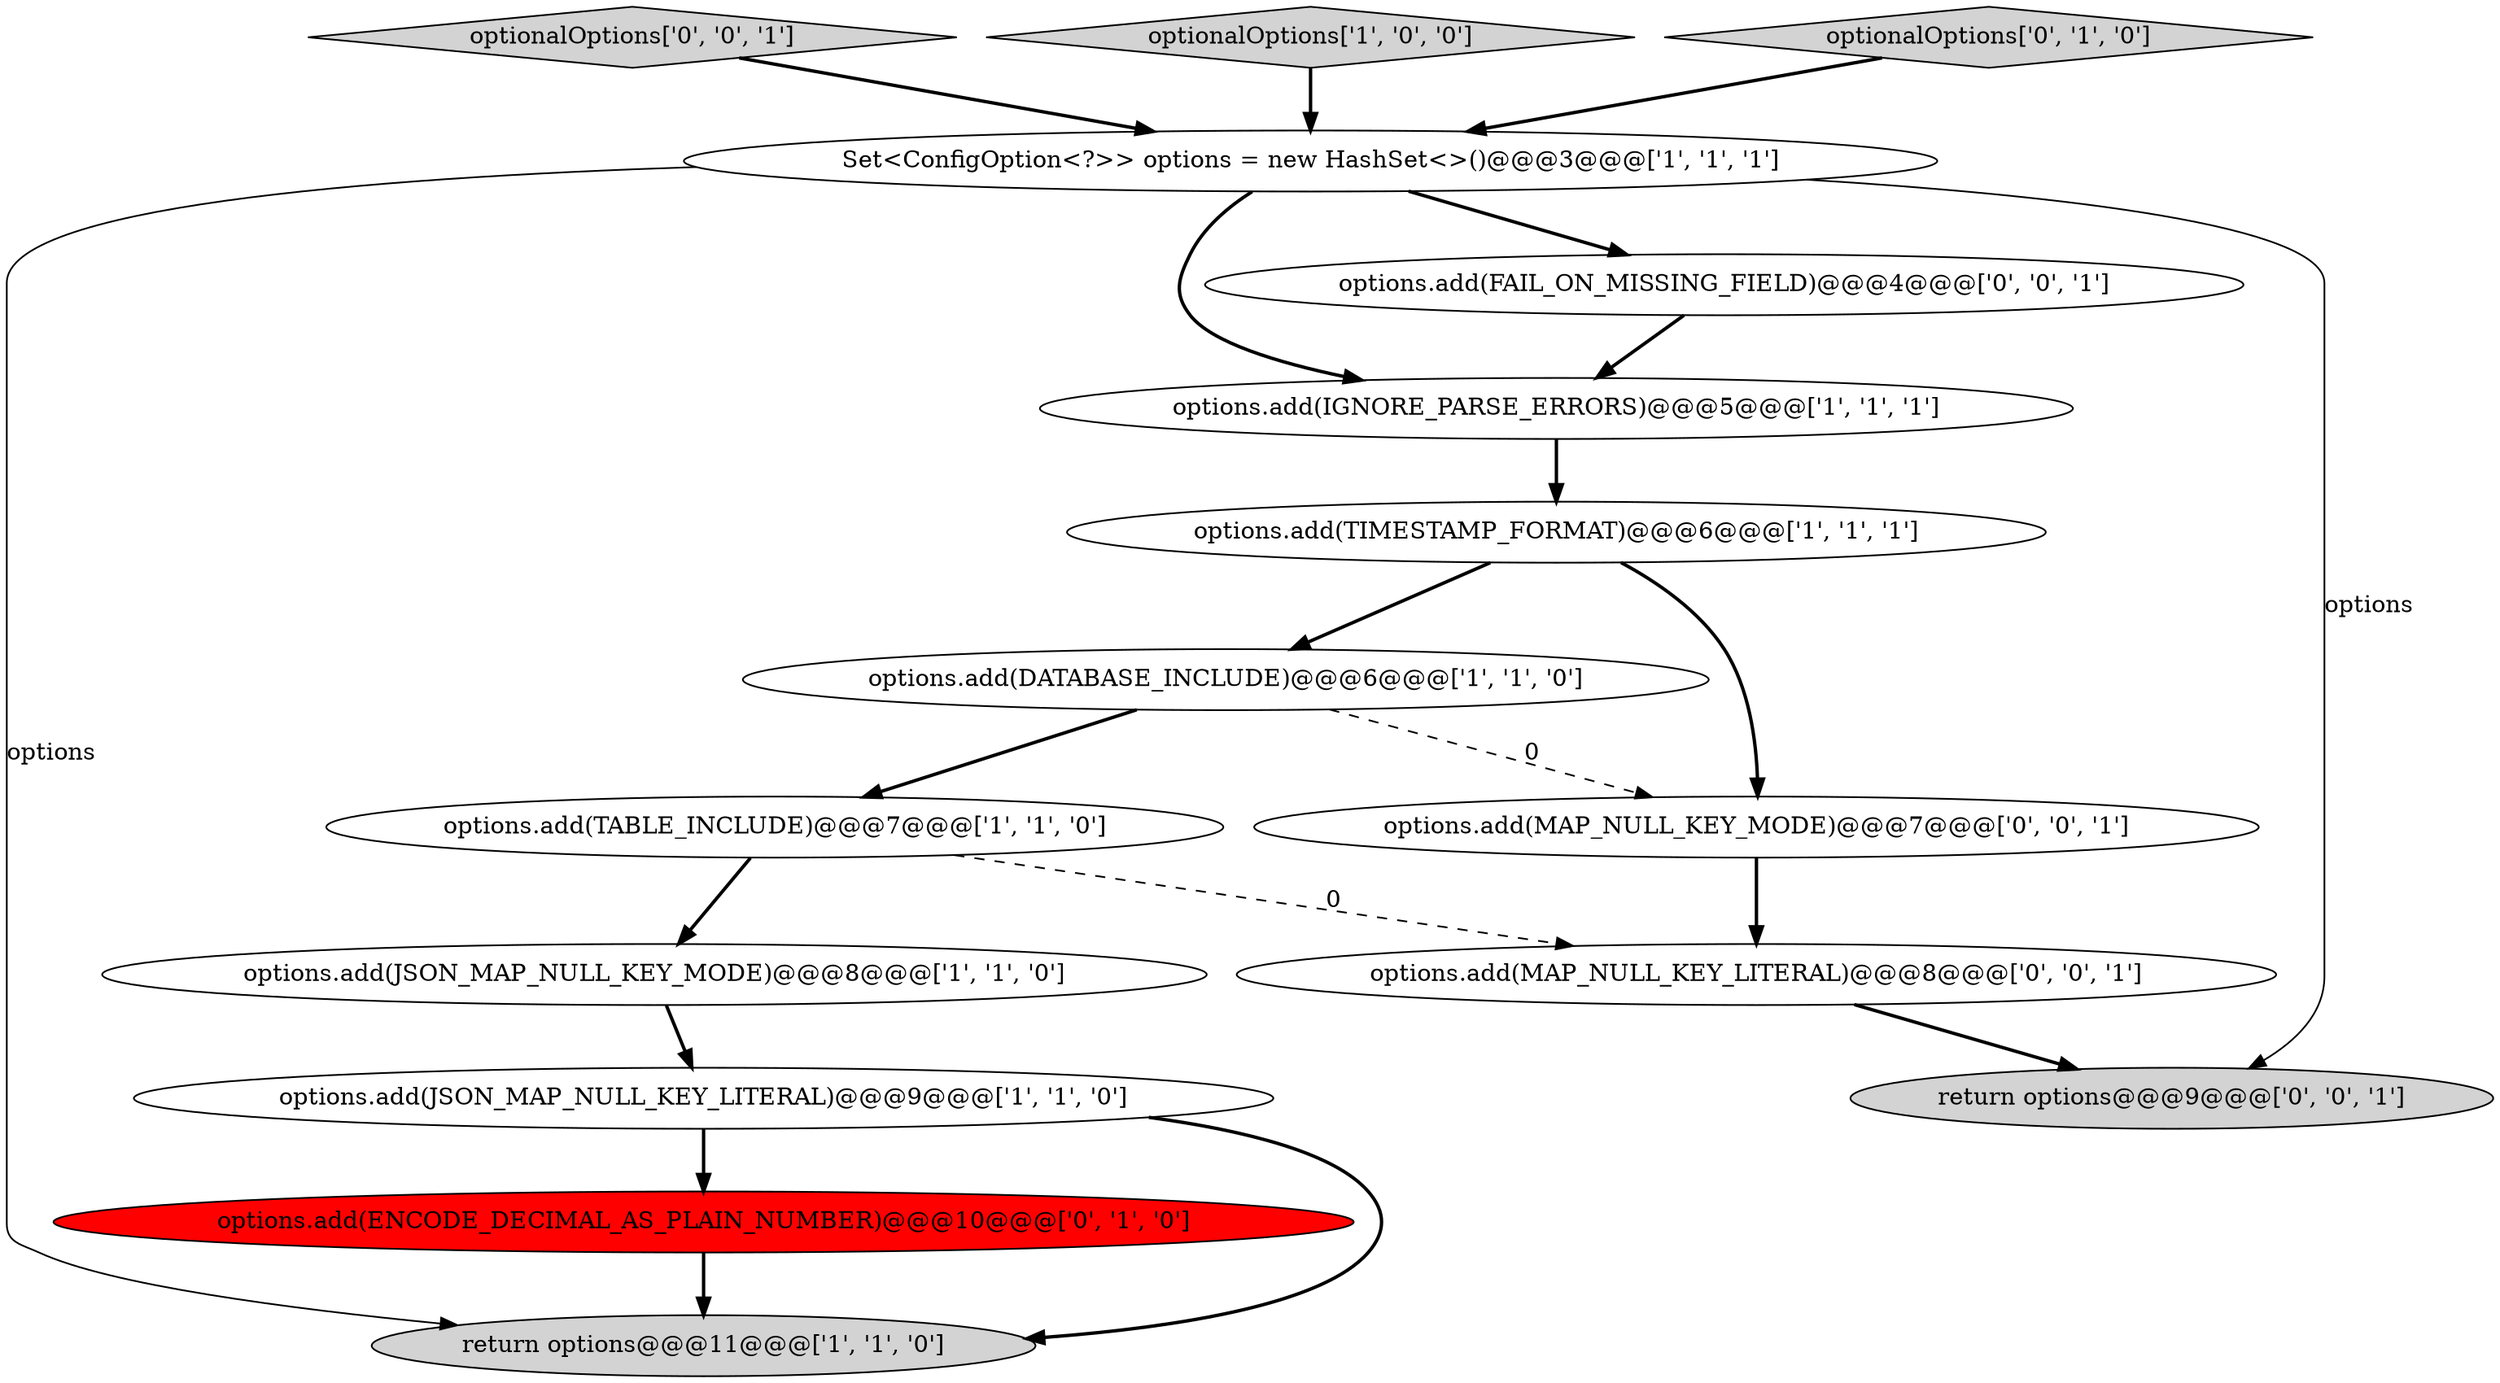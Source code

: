 digraph {
1 [style = filled, label = "return options@@@11@@@['1', '1', '0']", fillcolor = lightgray, shape = ellipse image = "AAA0AAABBB1BBB"];
0 [style = filled, label = "options.add(IGNORE_PARSE_ERRORS)@@@5@@@['1', '1', '1']", fillcolor = white, shape = ellipse image = "AAA0AAABBB1BBB"];
11 [style = filled, label = "optionalOptions['0', '0', '1']", fillcolor = lightgray, shape = diamond image = "AAA0AAABBB3BBB"];
5 [style = filled, label = "Set<ConfigOption<?>> options = new HashSet<>()@@@3@@@['1', '1', '1']", fillcolor = white, shape = ellipse image = "AAA0AAABBB1BBB"];
3 [style = filled, label = "optionalOptions['1', '0', '0']", fillcolor = lightgray, shape = diamond image = "AAA0AAABBB1BBB"];
7 [style = filled, label = "options.add(JSON_MAP_NULL_KEY_LITERAL)@@@9@@@['1', '1', '0']", fillcolor = white, shape = ellipse image = "AAA0AAABBB1BBB"];
14 [style = filled, label = "options.add(MAP_NULL_KEY_LITERAL)@@@8@@@['0', '0', '1']", fillcolor = white, shape = ellipse image = "AAA0AAABBB3BBB"];
12 [style = filled, label = "options.add(FAIL_ON_MISSING_FIELD)@@@4@@@['0', '0', '1']", fillcolor = white, shape = ellipse image = "AAA0AAABBB3BBB"];
10 [style = filled, label = "options.add(ENCODE_DECIMAL_AS_PLAIN_NUMBER)@@@10@@@['0', '1', '0']", fillcolor = red, shape = ellipse image = "AAA1AAABBB2BBB"];
15 [style = filled, label = "options.add(MAP_NULL_KEY_MODE)@@@7@@@['0', '0', '1']", fillcolor = white, shape = ellipse image = "AAA0AAABBB3BBB"];
4 [style = filled, label = "options.add(TABLE_INCLUDE)@@@7@@@['1', '1', '0']", fillcolor = white, shape = ellipse image = "AAA0AAABBB1BBB"];
13 [style = filled, label = "return options@@@9@@@['0', '0', '1']", fillcolor = lightgray, shape = ellipse image = "AAA0AAABBB3BBB"];
6 [style = filled, label = "options.add(DATABASE_INCLUDE)@@@6@@@['1', '1', '0']", fillcolor = white, shape = ellipse image = "AAA0AAABBB1BBB"];
8 [style = filled, label = "options.add(TIMESTAMP_FORMAT)@@@6@@@['1', '1', '1']", fillcolor = white, shape = ellipse image = "AAA0AAABBB1BBB"];
9 [style = filled, label = "optionalOptions['0', '1', '0']", fillcolor = lightgray, shape = diamond image = "AAA0AAABBB2BBB"];
2 [style = filled, label = "options.add(JSON_MAP_NULL_KEY_MODE)@@@8@@@['1', '1', '0']", fillcolor = white, shape = ellipse image = "AAA0AAABBB1BBB"];
7->1 [style = bold, label=""];
8->15 [style = bold, label=""];
15->14 [style = bold, label=""];
7->10 [style = bold, label=""];
8->6 [style = bold, label=""];
4->2 [style = bold, label=""];
12->0 [style = bold, label=""];
6->4 [style = bold, label=""];
11->5 [style = bold, label=""];
3->5 [style = bold, label=""];
5->0 [style = bold, label=""];
5->12 [style = bold, label=""];
5->13 [style = solid, label="options"];
6->15 [style = dashed, label="0"];
0->8 [style = bold, label=""];
9->5 [style = bold, label=""];
4->14 [style = dashed, label="0"];
2->7 [style = bold, label=""];
14->13 [style = bold, label=""];
10->1 [style = bold, label=""];
5->1 [style = solid, label="options"];
}
